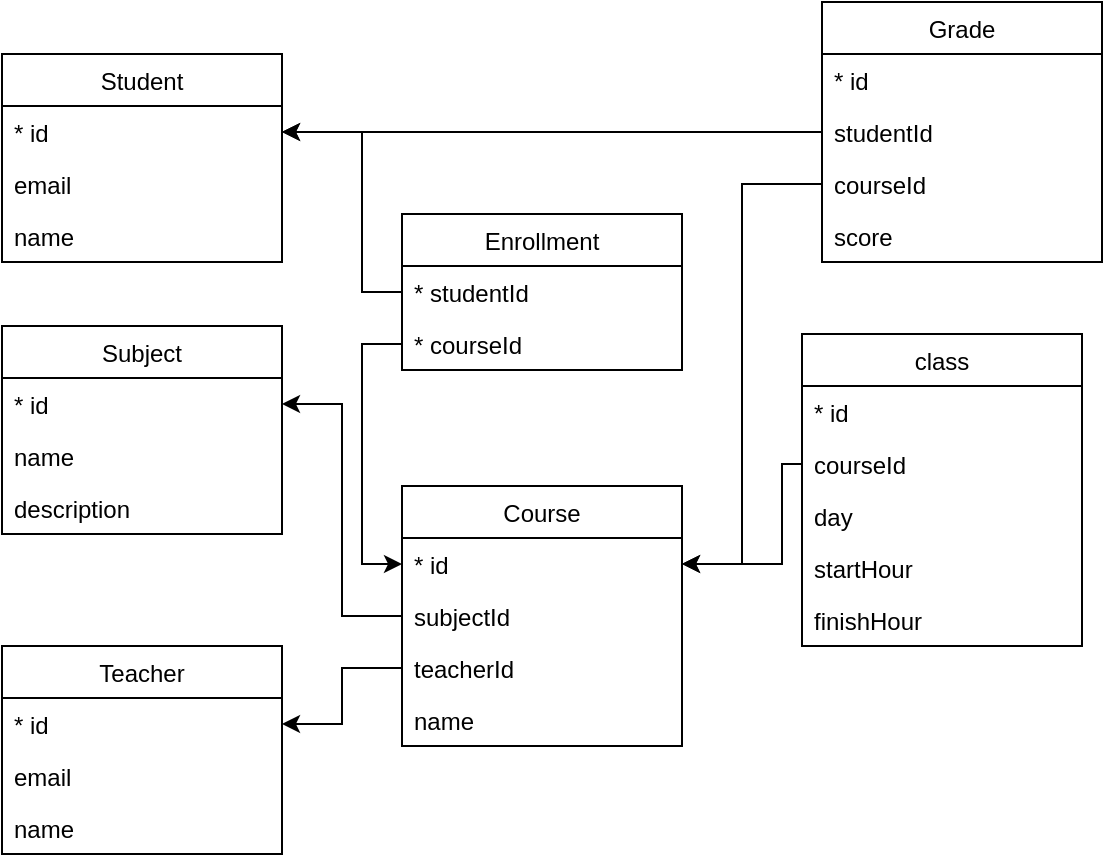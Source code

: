 <mxfile version="20.5.3" type="device"><diagram id="qou99vY1BAkNhvRmpCiG" name="Page-1"><mxGraphModel dx="1422" dy="715" grid="1" gridSize="10" guides="1" tooltips="1" connect="1" arrows="1" fold="1" page="1" pageScale="1" pageWidth="850" pageHeight="1100" math="0" shadow="0"><root><mxCell id="0"/><mxCell id="1" parent="0"/><mxCell id="Dx1lDQ6sQvhMdny-qze0-21" value="Student" style="swimlane;fontStyle=0;childLayout=stackLayout;horizontal=1;startSize=26;fillColor=none;horizontalStack=0;resizeParent=1;resizeParentMax=0;resizeLast=0;collapsible=1;marginBottom=0;" parent="1" vertex="1"><mxGeometry x="70" y="90" width="140" height="104" as="geometry"/></mxCell><mxCell id="Dx1lDQ6sQvhMdny-qze0-22" value="* id" style="text;strokeColor=none;fillColor=none;align=left;verticalAlign=top;spacingLeft=4;spacingRight=4;overflow=hidden;rotatable=0;points=[[0,0.5],[1,0.5]];portConstraint=eastwest;" parent="Dx1lDQ6sQvhMdny-qze0-21" vertex="1"><mxGeometry y="26" width="140" height="26" as="geometry"/></mxCell><mxCell id="Dx1lDQ6sQvhMdny-qze0-23" value="email" style="text;strokeColor=none;fillColor=none;align=left;verticalAlign=top;spacingLeft=4;spacingRight=4;overflow=hidden;rotatable=0;points=[[0,0.5],[1,0.5]];portConstraint=eastwest;" parent="Dx1lDQ6sQvhMdny-qze0-21" vertex="1"><mxGeometry y="52" width="140" height="26" as="geometry"/></mxCell><mxCell id="Dx1lDQ6sQvhMdny-qze0-24" value="name" style="text;strokeColor=none;fillColor=none;align=left;verticalAlign=top;spacingLeft=4;spacingRight=4;overflow=hidden;rotatable=0;points=[[0,0.5],[1,0.5]];portConstraint=eastwest;" parent="Dx1lDQ6sQvhMdny-qze0-21" vertex="1"><mxGeometry y="78" width="140" height="26" as="geometry"/></mxCell><mxCell id="Dx1lDQ6sQvhMdny-qze0-30" value="Course" style="swimlane;fontStyle=0;childLayout=stackLayout;horizontal=1;startSize=26;fillColor=none;horizontalStack=0;resizeParent=1;resizeParentMax=0;resizeLast=0;collapsible=1;marginBottom=0;" parent="1" vertex="1"><mxGeometry x="270" y="306" width="140" height="130" as="geometry"/></mxCell><mxCell id="Dx1lDQ6sQvhMdny-qze0-31" value="* id" style="text;strokeColor=none;fillColor=none;align=left;verticalAlign=top;spacingLeft=4;spacingRight=4;overflow=hidden;rotatable=0;points=[[0,0.5],[1,0.5]];portConstraint=eastwest;" parent="Dx1lDQ6sQvhMdny-qze0-30" vertex="1"><mxGeometry y="26" width="140" height="26" as="geometry"/></mxCell><mxCell id="Dx1lDQ6sQvhMdny-qze0-32" value="subjectId" style="text;strokeColor=none;fillColor=none;align=left;verticalAlign=top;spacingLeft=4;spacingRight=4;overflow=hidden;rotatable=0;points=[[0,0.5],[1,0.5]];portConstraint=eastwest;" parent="Dx1lDQ6sQvhMdny-qze0-30" vertex="1"><mxGeometry y="52" width="140" height="26" as="geometry"/></mxCell><mxCell id="I8lljOc7Qnnp0FMcRf_E-35" value="teacherId" style="text;strokeColor=none;fillColor=none;align=left;verticalAlign=top;spacingLeft=4;spacingRight=4;overflow=hidden;rotatable=0;points=[[0,0.5],[1,0.5]];portConstraint=eastwest;" vertex="1" parent="Dx1lDQ6sQvhMdny-qze0-30"><mxGeometry y="78" width="140" height="26" as="geometry"/></mxCell><mxCell id="I8lljOc7Qnnp0FMcRf_E-7" value="name" style="text;strokeColor=none;fillColor=none;align=left;verticalAlign=top;spacingLeft=4;spacingRight=4;overflow=hidden;rotatable=0;points=[[0,0.5],[1,0.5]];portConstraint=eastwest;" vertex="1" parent="Dx1lDQ6sQvhMdny-qze0-30"><mxGeometry y="104" width="140" height="26" as="geometry"/></mxCell><mxCell id="Dx1lDQ6sQvhMdny-qze0-40" value="Subject" style="swimlane;fontStyle=0;childLayout=stackLayout;horizontal=1;startSize=26;fillColor=none;horizontalStack=0;resizeParent=1;resizeParentMax=0;resizeLast=0;collapsible=1;marginBottom=0;" parent="1" vertex="1"><mxGeometry x="70" y="226" width="140" height="104" as="geometry"/></mxCell><mxCell id="Dx1lDQ6sQvhMdny-qze0-41" value="* id" style="text;strokeColor=none;fillColor=none;align=left;verticalAlign=top;spacingLeft=4;spacingRight=4;overflow=hidden;rotatable=0;points=[[0,0.5],[1,0.5]];portConstraint=eastwest;" parent="Dx1lDQ6sQvhMdny-qze0-40" vertex="1"><mxGeometry y="26" width="140" height="26" as="geometry"/></mxCell><mxCell id="Dx1lDQ6sQvhMdny-qze0-42" value="name" style="text;strokeColor=none;fillColor=none;align=left;verticalAlign=top;spacingLeft=4;spacingRight=4;overflow=hidden;rotatable=0;points=[[0,0.5],[1,0.5]];portConstraint=eastwest;" parent="Dx1lDQ6sQvhMdny-qze0-40" vertex="1"><mxGeometry y="52" width="140" height="26" as="geometry"/></mxCell><mxCell id="I8lljOc7Qnnp0FMcRf_E-34" value="description" style="text;strokeColor=none;fillColor=none;align=left;verticalAlign=top;spacingLeft=4;spacingRight=4;overflow=hidden;rotatable=0;points=[[0,0.5],[1,0.5]];portConstraint=eastwest;" vertex="1" parent="Dx1lDQ6sQvhMdny-qze0-40"><mxGeometry y="78" width="140" height="26" as="geometry"/></mxCell><mxCell id="I8lljOc7Qnnp0FMcRf_E-1" value="Teacher" style="swimlane;fontStyle=0;childLayout=stackLayout;horizontal=1;startSize=26;fillColor=none;horizontalStack=0;resizeParent=1;resizeParentMax=0;resizeLast=0;collapsible=1;marginBottom=0;" vertex="1" parent="1"><mxGeometry x="70" y="386" width="140" height="104" as="geometry"/></mxCell><mxCell id="I8lljOc7Qnnp0FMcRf_E-2" value="* id" style="text;strokeColor=none;fillColor=none;align=left;verticalAlign=top;spacingLeft=4;spacingRight=4;overflow=hidden;rotatable=0;points=[[0,0.5],[1,0.5]];portConstraint=eastwest;" vertex="1" parent="I8lljOc7Qnnp0FMcRf_E-1"><mxGeometry y="26" width="140" height="26" as="geometry"/></mxCell><mxCell id="I8lljOc7Qnnp0FMcRf_E-3" value="email" style="text;strokeColor=none;fillColor=none;align=left;verticalAlign=top;spacingLeft=4;spacingRight=4;overflow=hidden;rotatable=0;points=[[0,0.5],[1,0.5]];portConstraint=eastwest;" vertex="1" parent="I8lljOc7Qnnp0FMcRf_E-1"><mxGeometry y="52" width="140" height="26" as="geometry"/></mxCell><mxCell id="I8lljOc7Qnnp0FMcRf_E-4" value="name" style="text;strokeColor=none;fillColor=none;align=left;verticalAlign=top;spacingLeft=4;spacingRight=4;overflow=hidden;rotatable=0;points=[[0,0.5],[1,0.5]];portConstraint=eastwest;" vertex="1" parent="I8lljOc7Qnnp0FMcRf_E-1"><mxGeometry y="78" width="140" height="26" as="geometry"/></mxCell><mxCell id="I8lljOc7Qnnp0FMcRf_E-53" style="edgeStyle=orthogonalEdgeStyle;rounded=0;orthogonalLoop=1;jettySize=auto;html=1;entryX=1;entryY=0.5;entryDx=0;entryDy=0;" edge="1" parent="1" source="I8lljOc7Qnnp0FMcRf_E-14" target="Dx1lDQ6sQvhMdny-qze0-22"><mxGeometry relative="1" as="geometry"/></mxCell><mxCell id="I8lljOc7Qnnp0FMcRf_E-14" value="Grade" style="swimlane;fontStyle=0;childLayout=stackLayout;horizontal=1;startSize=26;fillColor=none;horizontalStack=0;resizeParent=1;resizeParentMax=0;resizeLast=0;collapsible=1;marginBottom=0;" vertex="1" parent="1"><mxGeometry x="480" y="64" width="140" height="130" as="geometry"/></mxCell><mxCell id="I8lljOc7Qnnp0FMcRf_E-15" value="* id" style="text;strokeColor=none;fillColor=none;align=left;verticalAlign=top;spacingLeft=4;spacingRight=4;overflow=hidden;rotatable=0;points=[[0,0.5],[1,0.5]];portConstraint=eastwest;" vertex="1" parent="I8lljOc7Qnnp0FMcRf_E-14"><mxGeometry y="26" width="140" height="26" as="geometry"/></mxCell><mxCell id="I8lljOc7Qnnp0FMcRf_E-16" value="studentId" style="text;strokeColor=none;fillColor=none;align=left;verticalAlign=top;spacingLeft=4;spacingRight=4;overflow=hidden;rotatable=0;points=[[0,0.5],[1,0.5]];portConstraint=eastwest;" vertex="1" parent="I8lljOc7Qnnp0FMcRf_E-14"><mxGeometry y="52" width="140" height="26" as="geometry"/></mxCell><mxCell id="I8lljOc7Qnnp0FMcRf_E-17" value="courseId" style="text;strokeColor=none;fillColor=none;align=left;verticalAlign=top;spacingLeft=4;spacingRight=4;overflow=hidden;rotatable=0;points=[[0,0.5],[1,0.5]];portConstraint=eastwest;" vertex="1" parent="I8lljOc7Qnnp0FMcRf_E-14"><mxGeometry y="78" width="140" height="26" as="geometry"/></mxCell><mxCell id="I8lljOc7Qnnp0FMcRf_E-22" value="score" style="text;strokeColor=none;fillColor=none;align=left;verticalAlign=top;spacingLeft=4;spacingRight=4;overflow=hidden;rotatable=0;points=[[0,0.5],[1,0.5]];portConstraint=eastwest;" vertex="1" parent="I8lljOc7Qnnp0FMcRf_E-14"><mxGeometry y="104" width="140" height="26" as="geometry"/></mxCell><mxCell id="I8lljOc7Qnnp0FMcRf_E-40" style="edgeStyle=orthogonalEdgeStyle;rounded=0;orthogonalLoop=1;jettySize=auto;html=1;entryX=1;entryY=0.5;entryDx=0;entryDy=0;exitX=0;exitY=0.5;exitDx=0;exitDy=0;" edge="1" parent="1" source="I8lljOc7Qnnp0FMcRf_E-30" target="Dx1lDQ6sQvhMdny-qze0-31"><mxGeometry relative="1" as="geometry"><Array as="points"><mxPoint x="460" y="295"/><mxPoint x="460" y="345"/></Array></mxGeometry></mxCell><mxCell id="I8lljOc7Qnnp0FMcRf_E-27" value="class" style="swimlane;fontStyle=0;childLayout=stackLayout;horizontal=1;startSize=26;fillColor=none;horizontalStack=0;resizeParent=1;resizeParentMax=0;resizeLast=0;collapsible=1;marginBottom=0;" vertex="1" parent="1"><mxGeometry x="470" y="230" width="140" height="156" as="geometry"/></mxCell><mxCell id="I8lljOc7Qnnp0FMcRf_E-28" value="* id" style="text;strokeColor=none;fillColor=none;align=left;verticalAlign=top;spacingLeft=4;spacingRight=4;overflow=hidden;rotatable=0;points=[[0,0.5],[1,0.5]];portConstraint=eastwest;" vertex="1" parent="I8lljOc7Qnnp0FMcRf_E-27"><mxGeometry y="26" width="140" height="26" as="geometry"/></mxCell><mxCell id="I8lljOc7Qnnp0FMcRf_E-30" value="courseId" style="text;strokeColor=none;fillColor=none;align=left;verticalAlign=top;spacingLeft=4;spacingRight=4;overflow=hidden;rotatable=0;points=[[0,0.5],[1,0.5]];portConstraint=eastwest;" vertex="1" parent="I8lljOc7Qnnp0FMcRf_E-27"><mxGeometry y="52" width="140" height="26" as="geometry"/></mxCell><mxCell id="I8lljOc7Qnnp0FMcRf_E-31" value="day" style="text;strokeColor=none;fillColor=none;align=left;verticalAlign=top;spacingLeft=4;spacingRight=4;overflow=hidden;rotatable=0;points=[[0,0.5],[1,0.5]];portConstraint=eastwest;" vertex="1" parent="I8lljOc7Qnnp0FMcRf_E-27"><mxGeometry y="78" width="140" height="26" as="geometry"/></mxCell><mxCell id="I8lljOc7Qnnp0FMcRf_E-32" value="startHour" style="text;strokeColor=none;fillColor=none;align=left;verticalAlign=top;spacingLeft=4;spacingRight=4;overflow=hidden;rotatable=0;points=[[0,0.5],[1,0.5]];portConstraint=eastwest;" vertex="1" parent="I8lljOc7Qnnp0FMcRf_E-27"><mxGeometry y="104" width="140" height="26" as="geometry"/></mxCell><mxCell id="I8lljOc7Qnnp0FMcRf_E-33" value="finishHour" style="text;strokeColor=none;fillColor=none;align=left;verticalAlign=top;spacingLeft=4;spacingRight=4;overflow=hidden;rotatable=0;points=[[0,0.5],[1,0.5]];portConstraint=eastwest;" vertex="1" parent="I8lljOc7Qnnp0FMcRf_E-27"><mxGeometry y="130" width="140" height="26" as="geometry"/></mxCell><mxCell id="I8lljOc7Qnnp0FMcRf_E-36" style="edgeStyle=orthogonalEdgeStyle;rounded=0;orthogonalLoop=1;jettySize=auto;html=1;entryX=1;entryY=0.5;entryDx=0;entryDy=0;" edge="1" parent="1" source="Dx1lDQ6sQvhMdny-qze0-32" target="Dx1lDQ6sQvhMdny-qze0-41"><mxGeometry relative="1" as="geometry"/></mxCell><mxCell id="I8lljOc7Qnnp0FMcRf_E-39" style="edgeStyle=orthogonalEdgeStyle;rounded=0;orthogonalLoop=1;jettySize=auto;html=1;entryX=1;entryY=0.5;entryDx=0;entryDy=0;" edge="1" parent="1" source="I8lljOc7Qnnp0FMcRf_E-35" target="I8lljOc7Qnnp0FMcRf_E-2"><mxGeometry relative="1" as="geometry"/></mxCell><mxCell id="I8lljOc7Qnnp0FMcRf_E-54" style="edgeStyle=orthogonalEdgeStyle;rounded=0;orthogonalLoop=1;jettySize=auto;html=1;entryX=1;entryY=0.5;entryDx=0;entryDy=0;exitX=0;exitY=0.5;exitDx=0;exitDy=0;" edge="1" parent="1" source="I8lljOc7Qnnp0FMcRf_E-17" target="Dx1lDQ6sQvhMdny-qze0-31"><mxGeometry relative="1" as="geometry"><Array as="points"><mxPoint x="440" y="155"/><mxPoint x="440" y="345"/></Array></mxGeometry></mxCell><mxCell id="I8lljOc7Qnnp0FMcRf_E-59" style="edgeStyle=orthogonalEdgeStyle;rounded=0;orthogonalLoop=1;jettySize=auto;html=1;entryX=1;entryY=0.5;entryDx=0;entryDy=0;" edge="1" parent="1" source="I8lljOc7Qnnp0FMcRf_E-55" target="Dx1lDQ6sQvhMdny-qze0-22"><mxGeometry relative="1" as="geometry"><Array as="points"><mxPoint x="250" y="209"/><mxPoint x="250" y="129"/></Array></mxGeometry></mxCell><mxCell id="I8lljOc7Qnnp0FMcRf_E-55" value="Enrollment" style="swimlane;fontStyle=0;childLayout=stackLayout;horizontal=1;startSize=26;fillColor=none;horizontalStack=0;resizeParent=1;resizeParentMax=0;resizeLast=0;collapsible=1;marginBottom=0;" vertex="1" parent="1"><mxGeometry x="270" y="170" width="140" height="78" as="geometry"/></mxCell><mxCell id="I8lljOc7Qnnp0FMcRf_E-57" value="* studentId" style="text;strokeColor=none;fillColor=none;align=left;verticalAlign=top;spacingLeft=4;spacingRight=4;overflow=hidden;rotatable=0;points=[[0,0.5],[1,0.5]];portConstraint=eastwest;" vertex="1" parent="I8lljOc7Qnnp0FMcRf_E-55"><mxGeometry y="26" width="140" height="26" as="geometry"/></mxCell><mxCell id="I8lljOc7Qnnp0FMcRf_E-58" value="* courseId" style="text;strokeColor=none;fillColor=none;align=left;verticalAlign=top;spacingLeft=4;spacingRight=4;overflow=hidden;rotatable=0;points=[[0,0.5],[1,0.5]];portConstraint=eastwest;" vertex="1" parent="I8lljOc7Qnnp0FMcRf_E-55"><mxGeometry y="52" width="140" height="26" as="geometry"/></mxCell><mxCell id="I8lljOc7Qnnp0FMcRf_E-61" style="edgeStyle=orthogonalEdgeStyle;rounded=0;orthogonalLoop=1;jettySize=auto;html=1;entryX=0;entryY=0.5;entryDx=0;entryDy=0;" edge="1" parent="1" source="I8lljOc7Qnnp0FMcRf_E-58" target="Dx1lDQ6sQvhMdny-qze0-31"><mxGeometry relative="1" as="geometry"/></mxCell></root></mxGraphModel></diagram></mxfile>